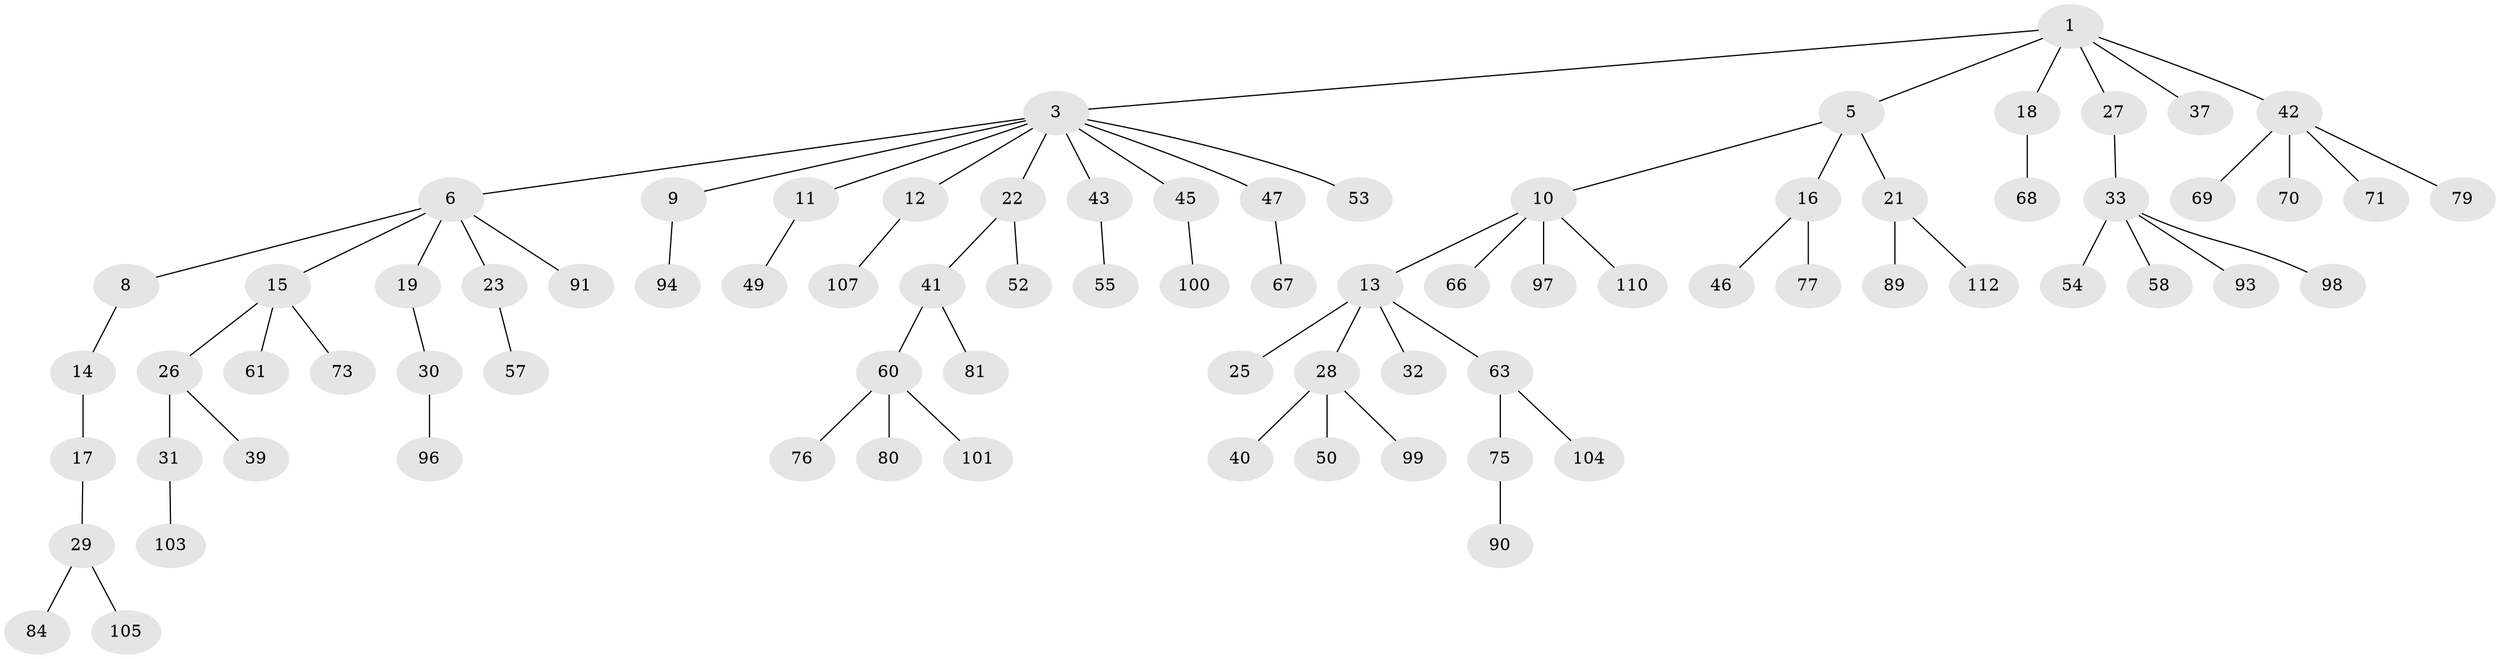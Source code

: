 // Generated by graph-tools (version 1.1) at 2025/52/02/27/25 19:52:12]
// undirected, 79 vertices, 78 edges
graph export_dot {
graph [start="1"]
  node [color=gray90,style=filled];
  1 [super="+2"];
  3 [super="+4"];
  5;
  6 [super="+7"];
  8;
  9 [super="+111"];
  10 [super="+24"];
  11;
  12 [super="+95"];
  13 [super="+20"];
  14 [super="+106"];
  15 [super="+48"];
  16 [super="+35"];
  17;
  18 [super="+36"];
  19;
  21 [super="+82"];
  22 [super="+65"];
  23 [super="+34"];
  25;
  26 [super="+74"];
  27;
  28 [super="+38"];
  29 [super="+56"];
  30 [super="+59"];
  31 [super="+72"];
  32 [super="+78"];
  33 [super="+44"];
  37;
  39 [super="+83"];
  40;
  41;
  42 [super="+51"];
  43 [super="+102"];
  45;
  46;
  47;
  49 [super="+113"];
  50;
  52;
  53;
  54;
  55;
  57 [super="+92"];
  58;
  60 [super="+62"];
  61 [super="+88"];
  63 [super="+64"];
  66;
  67;
  68 [super="+85"];
  69;
  70;
  71;
  73;
  75 [super="+86"];
  76;
  77 [super="+116"];
  79;
  80 [super="+87"];
  81;
  84;
  89;
  90;
  91;
  93;
  94 [super="+108"];
  96 [super="+115"];
  97;
  98;
  99 [super="+109"];
  100;
  101 [super="+114"];
  103;
  104;
  105;
  107;
  110;
  112;
  1 -- 27;
  1 -- 18;
  1 -- 3;
  1 -- 37;
  1 -- 5;
  1 -- 42;
  3 -- 6;
  3 -- 22;
  3 -- 43;
  3 -- 47;
  3 -- 53;
  3 -- 9;
  3 -- 11;
  3 -- 12;
  3 -- 45;
  5 -- 10;
  5 -- 16;
  5 -- 21;
  6 -- 15;
  6 -- 91;
  6 -- 8;
  6 -- 19;
  6 -- 23;
  8 -- 14;
  9 -- 94;
  10 -- 13;
  10 -- 66;
  10 -- 97;
  10 -- 110;
  11 -- 49;
  12 -- 107;
  13 -- 25;
  13 -- 28;
  13 -- 32;
  13 -- 63;
  14 -- 17;
  15 -- 26;
  15 -- 61;
  15 -- 73;
  16 -- 77;
  16 -- 46;
  17 -- 29;
  18 -- 68;
  19 -- 30;
  21 -- 112;
  21 -- 89;
  22 -- 41;
  22 -- 52;
  23 -- 57;
  26 -- 31;
  26 -- 39;
  27 -- 33;
  28 -- 99;
  28 -- 40;
  28 -- 50;
  29 -- 84;
  29 -- 105;
  30 -- 96;
  31 -- 103;
  33 -- 98;
  33 -- 58;
  33 -- 93;
  33 -- 54;
  41 -- 60;
  41 -- 81;
  42 -- 71;
  42 -- 69;
  42 -- 70;
  42 -- 79;
  43 -- 55;
  45 -- 100;
  47 -- 67;
  60 -- 80;
  60 -- 101;
  60 -- 76;
  63 -- 75;
  63 -- 104;
  75 -- 90;
}
